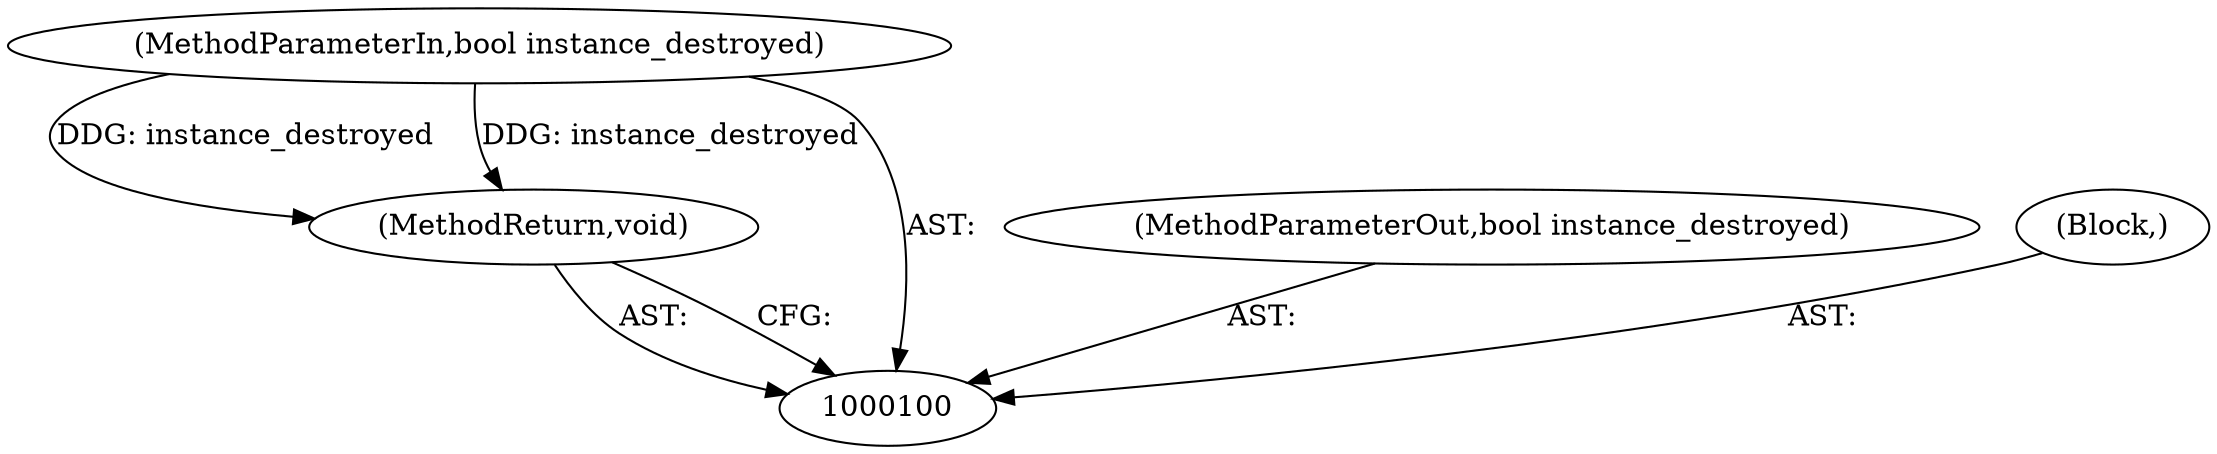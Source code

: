 digraph "0_Chrome_55ef04e135edaa9abfbf3647634b11ed57dc49e9" {
"1000103" [label="(MethodReturn,void)"];
"1000101" [label="(MethodParameterIn,bool instance_destroyed)"];
"1000107" [label="(MethodParameterOut,bool instance_destroyed)"];
"1000102" [label="(Block,)"];
"1000103" -> "1000100"  [label="AST: "];
"1000103" -> "1000100"  [label="CFG: "];
"1000101" -> "1000103"  [label="DDG: instance_destroyed"];
"1000101" -> "1000100"  [label="AST: "];
"1000101" -> "1000103"  [label="DDG: instance_destroyed"];
"1000107" -> "1000100"  [label="AST: "];
"1000102" -> "1000100"  [label="AST: "];
}
